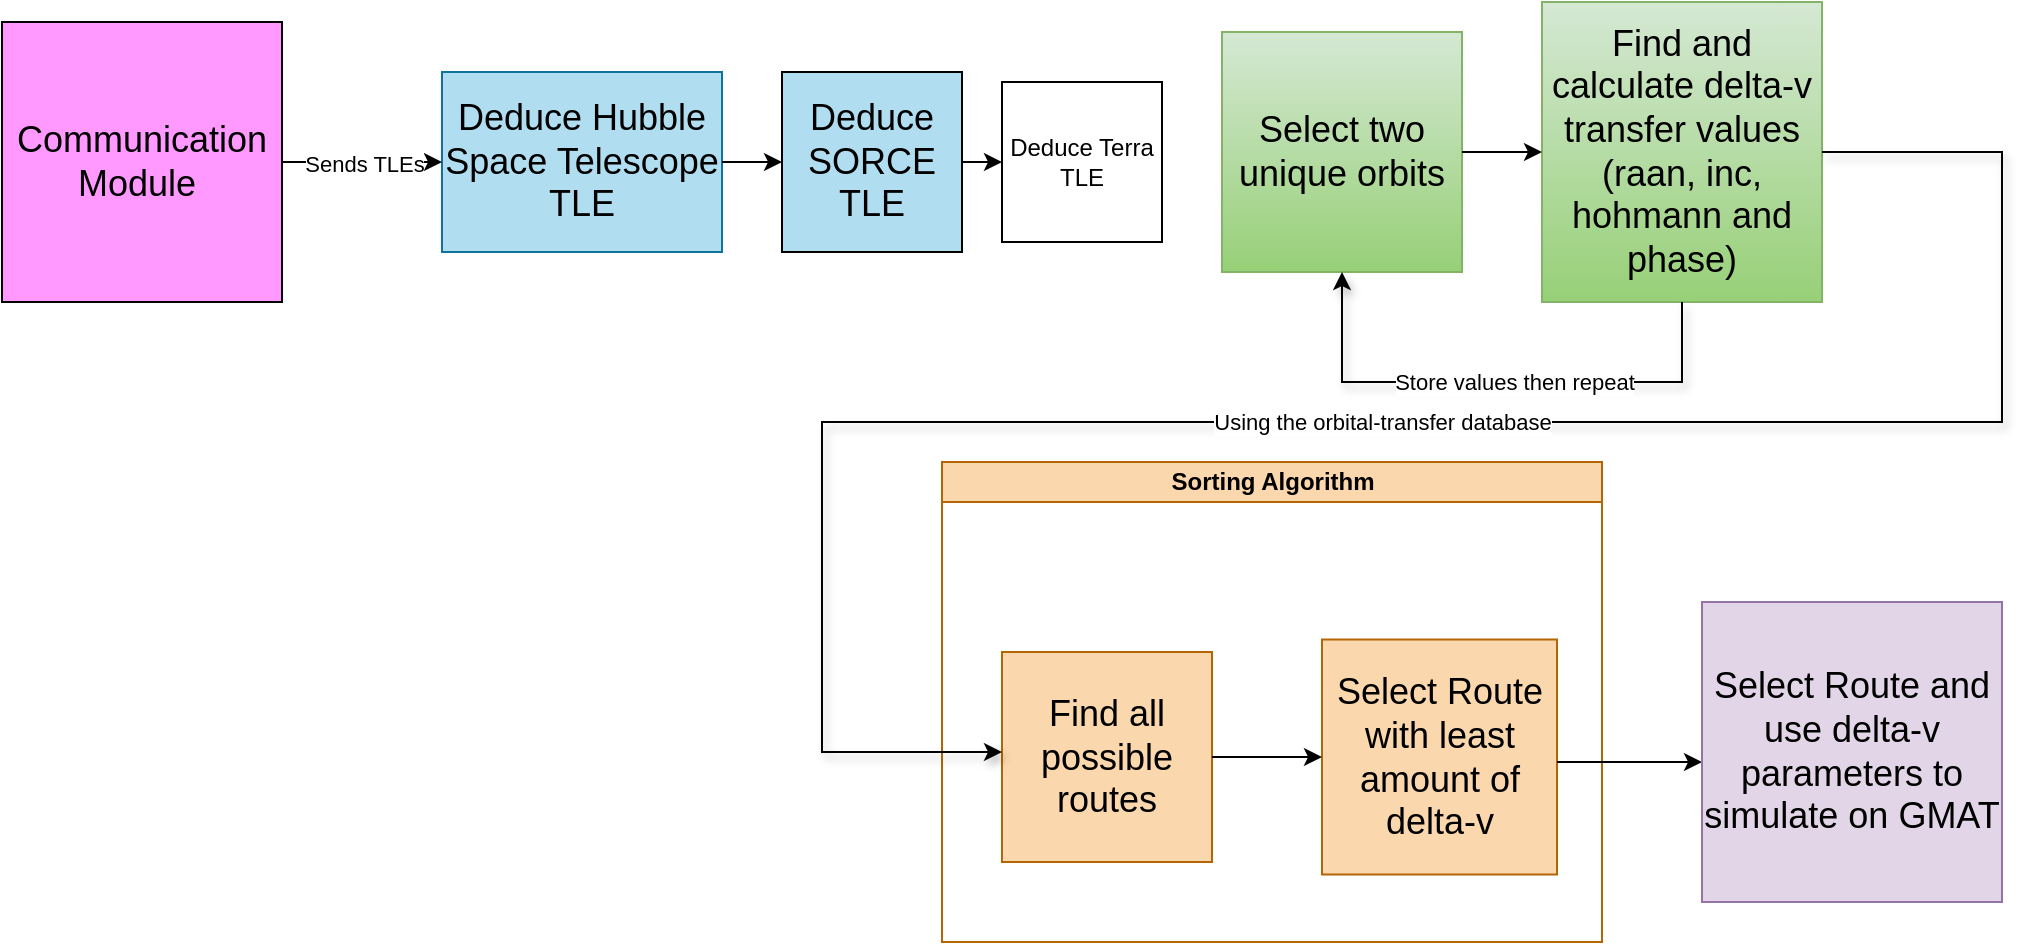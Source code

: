 <mxfile version="24.8.0">
  <diagram id="prtHgNgQTEPvFCAcTncT" name="Page-1">
    <mxGraphModel dx="2547" dy="871" grid="1" gridSize="10" guides="1" tooltips="1" connect="1" arrows="1" fold="1" page="1" pageScale="1" pageWidth="827" pageHeight="1169" background="#FFFFFF" math="0" shadow="0">
      <root>
        <mxCell id="0" />
        <mxCell id="1" parent="0" />
        <mxCell id="dNxyNK7c78bLwvsdeMH5-11" value="Sorting Algorithm" style="swimlane;html=1;startSize=20;horizontal=1;containerType=tree;glass=0;labelBorderColor=none;textShadow=0;labelBackgroundColor=none;fillColor=#fad7ac;strokeColor=#b46504;" parent="1" vertex="1">
          <mxGeometry x="-140" y="440" width="330" height="240" as="geometry" />
        </mxCell>
        <mxCell id="OtilI0UbC40MiFN2WFo_-13" value="Find all possible routes" style="whiteSpace=wrap;html=1;aspect=fixed;fontSize=18;fillColor=#fad7ac;strokeColor=#b46504;" parent="dNxyNK7c78bLwvsdeMH5-11" vertex="1">
          <mxGeometry x="30" y="95" width="105" height="105" as="geometry" />
        </mxCell>
        <mxCell id="OtilI0UbC40MiFN2WFo_-15" value="Select Route with least amount of delta-v" style="whiteSpace=wrap;html=1;aspect=fixed;fontSize=18;labelBorderColor=none;fillColor=#fad7ac;strokeColor=#b46504;" parent="dNxyNK7c78bLwvsdeMH5-11" vertex="1">
          <mxGeometry x="190" y="88.75" width="117.5" height="117.5" as="geometry" />
        </mxCell>
        <mxCell id="OtilI0UbC40MiFN2WFo_-14" value="" style="endArrow=classic;html=1;rounded=0;exitX=1;exitY=0.5;exitDx=0;exitDy=0;" parent="dNxyNK7c78bLwvsdeMH5-11" source="OtilI0UbC40MiFN2WFo_-13" target="OtilI0UbC40MiFN2WFo_-15" edge="1">
          <mxGeometry width="50" height="50" relative="1" as="geometry">
            <mxPoint x="50" y="-80" as="sourcePoint" />
            <mxPoint x="300" y="-132" as="targetPoint" />
          </mxGeometry>
        </mxCell>
        <mxCell id="OtilI0UbC40MiFN2WFo_-16" value="" style="endArrow=classic;html=1;rounded=0;" parent="dNxyNK7c78bLwvsdeMH5-11" edge="1">
          <mxGeometry width="50" height="50" relative="1" as="geometry">
            <mxPoint x="307.5" y="150" as="sourcePoint" />
            <mxPoint x="380" y="150" as="targetPoint" />
          </mxGeometry>
        </mxCell>
        <mxCell id="OtilI0UbC40MiFN2WFo_-4" value="Deduce Hubble Space Telescope TLE" style="rounded=0;whiteSpace=wrap;html=1;fontSize=18;fillColor=#B1DDF0;strokeColor=#10739e;" parent="1" vertex="1">
          <mxGeometry x="-390" y="245" width="140" height="90" as="geometry" />
        </mxCell>
        <mxCell id="OtilI0UbC40MiFN2WFo_-6" value="Select two unique orbits" style="rounded=0;whiteSpace=wrap;html=1;fontSize=18;fillColor=#d5e8d4;gradientColor=#97d077;strokeColor=#82b366;" parent="1" vertex="1">
          <mxGeometry y="225" width="120" height="120" as="geometry" />
        </mxCell>
        <mxCell id="OtilI0UbC40MiFN2WFo_-8" value="Find and calculate delta-v transfer values (raan, inc, hohmann and phase)" style="rounded=0;whiteSpace=wrap;html=1;fontSize=18;fillColor=#d5e8d4;gradientColor=#97d077;strokeColor=#82b366;" parent="1" vertex="1">
          <mxGeometry x="160" y="210" width="140" height="150" as="geometry" />
        </mxCell>
        <mxCell id="OtilI0UbC40MiFN2WFo_-9" value="" style="endArrow=classic;html=1;rounded=0;entryX=0;entryY=0.5;entryDx=0;entryDy=0;" parent="1" source="OtilI0UbC40MiFN2WFo_-6" target="OtilI0UbC40MiFN2WFo_-8" edge="1">
          <mxGeometry width="50" height="50" relative="1" as="geometry">
            <mxPoint x="230" y="320" as="sourcePoint" />
            <mxPoint x="280" y="270" as="targetPoint" />
          </mxGeometry>
        </mxCell>
        <mxCell id="OtilI0UbC40MiFN2WFo_-10" value="Store values then repeat" style="endArrow=classic;html=1;rounded=0;exitX=0.5;exitY=1;exitDx=0;exitDy=0;entryX=0.5;entryY=1;entryDx=0;entryDy=0;shadow=1;" parent="1" source="OtilI0UbC40MiFN2WFo_-8" target="OtilI0UbC40MiFN2WFo_-6" edge="1">
          <mxGeometry x="-0.059" width="50" height="50" relative="1" as="geometry">
            <mxPoint x="230" y="320" as="sourcePoint" />
            <mxPoint x="280" y="270" as="targetPoint" />
            <Array as="points">
              <mxPoint x="230" y="400" />
              <mxPoint x="60" y="400" />
            </Array>
            <mxPoint as="offset" />
          </mxGeometry>
        </mxCell>
        <mxCell id="OtilI0UbC40MiFN2WFo_-11" value="Using the orbital-transfer database" style="endArrow=classic;html=1;rounded=0;exitX=1;exitY=0.5;exitDx=0;exitDy=0;entryX=0;entryY=0.5;entryDx=0;entryDy=0;shadow=1;fillColor=#FFFFFF;" parent="1" source="OtilI0UbC40MiFN2WFo_-8" edge="1">
          <mxGeometry width="50" height="50" relative="1" as="geometry">
            <mxPoint x="310" y="305" as="sourcePoint" />
            <mxPoint x="-110" y="585" as="targetPoint" />
            <Array as="points">
              <mxPoint x="390" y="285" />
              <mxPoint x="390" y="420" />
              <mxPoint x="90" y="420" />
              <mxPoint x="-200" y="420" />
              <mxPoint x="-200" y="585" />
            </Array>
          </mxGeometry>
        </mxCell>
        <mxCell id="OtilI0UbC40MiFN2WFo_-17" value="Select Route and use delta-v parameters to simulate on GMAT" style="whiteSpace=wrap;html=1;aspect=fixed;fontSize=18;fillColor=#e1d5e7;strokeColor=#9673a6;" parent="1" vertex="1">
          <mxGeometry x="240" y="510" width="150" height="150" as="geometry" />
        </mxCell>
        <mxCell id="jUz8yTnasmN24TdEwhrY-1" value="" style="endArrow=classic;html=1;rounded=0;exitX=1;exitY=0.5;exitDx=0;exitDy=0;entryX=0;entryY=0.5;entryDx=0;entryDy=0;" edge="1" parent="1" source="OtilI0UbC40MiFN2WFo_-4" target="jUz8yTnasmN24TdEwhrY-5">
          <mxGeometry width="50" height="50" relative="1" as="geometry">
            <mxPoint x="150" y="360" as="sourcePoint" />
            <mxPoint x="-160" y="120" as="targetPoint" />
          </mxGeometry>
        </mxCell>
        <mxCell id="jUz8yTnasmN24TdEwhrY-2" value="&lt;font style=&quot;font-size: 18px;&quot;&gt;Communication Module&amp;nbsp;&lt;/font&gt;" style="whiteSpace=wrap;html=1;aspect=fixed;fillColor=#FF99FF;" vertex="1" parent="1">
          <mxGeometry x="-610" y="220" width="140" height="140" as="geometry" />
        </mxCell>
        <mxCell id="jUz8yTnasmN24TdEwhrY-3" value="" style="endArrow=classic;html=1;rounded=0;exitX=1;exitY=0.5;exitDx=0;exitDy=0;" edge="1" parent="1" source="jUz8yTnasmN24TdEwhrY-2" target="OtilI0UbC40MiFN2WFo_-4">
          <mxGeometry width="50" height="50" relative="1" as="geometry">
            <mxPoint x="-190" y="310" as="sourcePoint" />
            <mxPoint x="-140" y="260" as="targetPoint" />
          </mxGeometry>
        </mxCell>
        <mxCell id="jUz8yTnasmN24TdEwhrY-4" value="Sends TLEs" style="edgeLabel;html=1;align=center;verticalAlign=middle;resizable=0;points=[];" vertex="1" connectable="0" parent="jUz8yTnasmN24TdEwhrY-3">
          <mxGeometry x="0.008" y="-1" relative="1" as="geometry">
            <mxPoint as="offset" />
          </mxGeometry>
        </mxCell>
        <mxCell id="jUz8yTnasmN24TdEwhrY-5" value="&lt;font style=&quot;font-size: 18px;&quot;&gt;Deduce SORCE TLE&lt;/font&gt;" style="whiteSpace=wrap;html=1;aspect=fixed;fillColor=#B1DDf0;" vertex="1" parent="1">
          <mxGeometry x="-220" y="245" width="90" height="90" as="geometry" />
        </mxCell>
        <mxCell id="jUz8yTnasmN24TdEwhrY-6" value="" style="endArrow=classic;html=1;rounded=0;exitX=1;exitY=0.5;exitDx=0;exitDy=0;" edge="1" parent="1" source="jUz8yTnasmN24TdEwhrY-5" target="jUz8yTnasmN24TdEwhrY-7">
          <mxGeometry width="50" height="50" relative="1" as="geometry">
            <mxPoint x="-190" y="310" as="sourcePoint" />
            <mxPoint x="-100" y="290" as="targetPoint" />
          </mxGeometry>
        </mxCell>
        <mxCell id="jUz8yTnasmN24TdEwhrY-7" value="Deduce Terra TLE" style="whiteSpace=wrap;html=1;aspect=fixed;" vertex="1" parent="1">
          <mxGeometry x="-110" y="250" width="80" height="80" as="geometry" />
        </mxCell>
      </root>
    </mxGraphModel>
  </diagram>
</mxfile>
